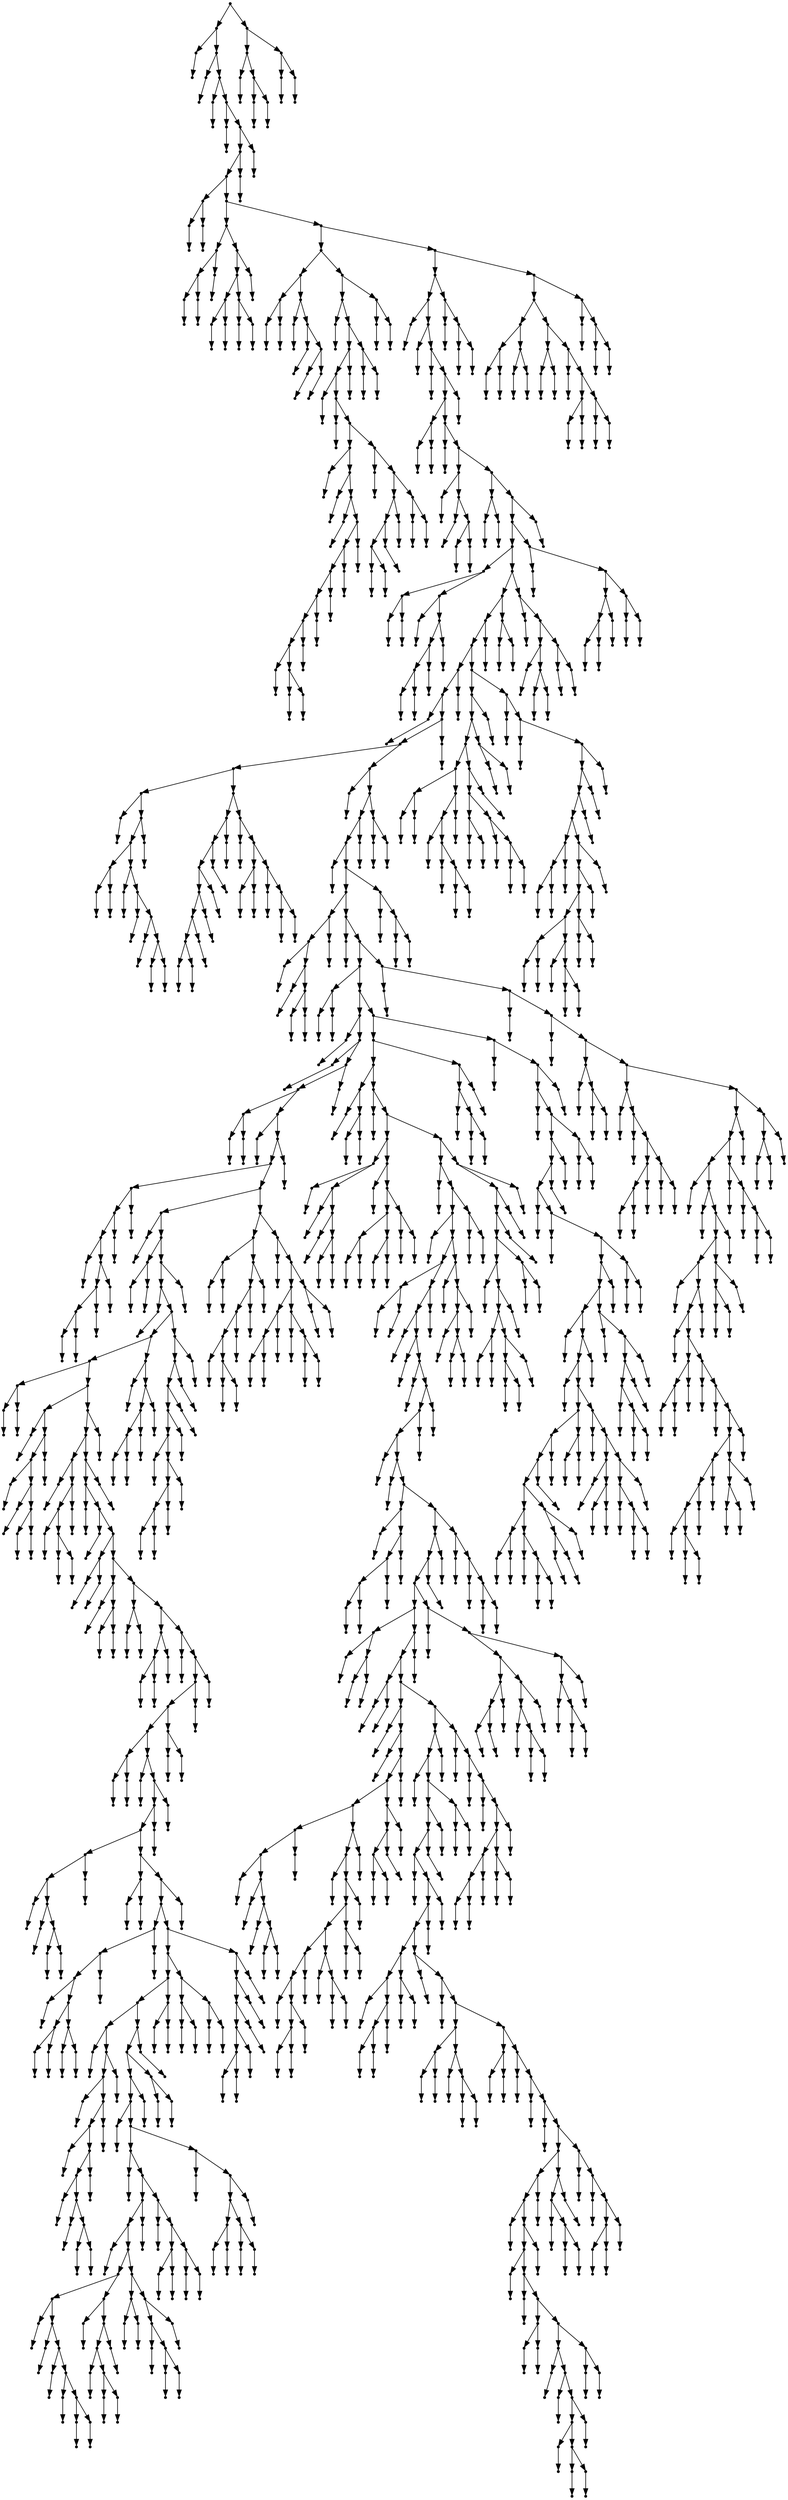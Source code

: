 digraph {
  1771 [shape=point];
  1756 [shape=point];
  1 [shape=point];
  0 [shape=point];
  1755 [shape=point];
  3 [shape=point];
  2 [shape=point];
  1754 [shape=point];
  5 [shape=point];
  4 [shape=point];
  1753 [shape=point];
  7 [shape=point];
  6 [shape=point];
  1752 [shape=point];
  1749 [shape=point];
  1746 [shape=point];
  12 [shape=point];
  9 [shape=point];
  8 [shape=point];
  11 [shape=point];
  10 [shape=point];
  1745 [shape=point];
  35 [shape=point];
  20 [shape=point];
  17 [shape=point];
  14 [shape=point];
  13 [shape=point];
  16 [shape=point];
  15 [shape=point];
  19 [shape=point];
  18 [shape=point];
  34 [shape=point];
  31 [shape=point];
  25 [shape=point];
  22 [shape=point];
  21 [shape=point];
  24 [shape=point];
  23 [shape=point];
  30 [shape=point];
  27 [shape=point];
  26 [shape=point];
  29 [shape=point];
  28 [shape=point];
  33 [shape=point];
  32 [shape=point];
  1744 [shape=point];
  130 [shape=point];
  52 [shape=point];
  40 [shape=point];
  37 [shape=point];
  36 [shape=point];
  39 [shape=point];
  38 [shape=point];
  51 [shape=point];
  42 [shape=point];
  41 [shape=point];
  50 [shape=point];
  44 [shape=point];
  43 [shape=point];
  49 [shape=point];
  46 [shape=point];
  45 [shape=point];
  48 [shape=point];
  47 [shape=point];
  129 [shape=point];
  123 [shape=point];
  54 [shape=point];
  53 [shape=point];
  122 [shape=point];
  116 [shape=point];
  113 [shape=point];
  56 [shape=point];
  55 [shape=point];
  112 [shape=point];
  58 [shape=point];
  57 [shape=point];
  111 [shape=point];
  90 [shape=point];
  60 [shape=point];
  59 [shape=point];
  89 [shape=point];
  62 [shape=point];
  61 [shape=point];
  88 [shape=point];
  64 [shape=point];
  63 [shape=point];
  87 [shape=point];
  84 [shape=point];
  81 [shape=point];
  78 [shape=point];
  75 [shape=point];
  72 [shape=point];
  66 [shape=point];
  65 [shape=point];
  71 [shape=point];
  68 [shape=point];
  67 [shape=point];
  70 [shape=point];
  69 [shape=point];
  74 [shape=point];
  73 [shape=point];
  77 [shape=point];
  76 [shape=point];
  80 [shape=point];
  79 [shape=point];
  83 [shape=point];
  82 [shape=point];
  86 [shape=point];
  85 [shape=point];
  110 [shape=point];
  92 [shape=point];
  91 [shape=point];
  109 [shape=point];
  103 [shape=point];
  100 [shape=point];
  97 [shape=point];
  94 [shape=point];
  93 [shape=point];
  96 [shape=point];
  95 [shape=point];
  99 [shape=point];
  98 [shape=point];
  102 [shape=point];
  101 [shape=point];
  108 [shape=point];
  105 [shape=point];
  104 [shape=point];
  107 [shape=point];
  106 [shape=point];
  115 [shape=point];
  114 [shape=point];
  121 [shape=point];
  118 [shape=point];
  117 [shape=point];
  120 [shape=point];
  119 [shape=point];
  128 [shape=point];
  125 [shape=point];
  124 [shape=point];
  127 [shape=point];
  126 [shape=point];
  1743 [shape=point];
  1701 [shape=point];
  1692 [shape=point];
  132 [shape=point];
  131 [shape=point];
  1691 [shape=point];
  134 [shape=point];
  133 [shape=point];
  1690 [shape=point];
  136 [shape=point];
  135 [shape=point];
  1689 [shape=point];
  1686 [shape=point];
  141 [shape=point];
  138 [shape=point];
  137 [shape=point];
  140 [shape=point];
  139 [shape=point];
  1685 [shape=point];
  143 [shape=point];
  142 [shape=point];
  1684 [shape=point];
  154 [shape=point];
  145 [shape=point];
  144 [shape=point];
  153 [shape=point];
  147 [shape=point];
  146 [shape=point];
  152 [shape=point];
  149 [shape=point];
  148 [shape=point];
  151 [shape=point];
  150 [shape=point];
  1683 [shape=point];
  159 [shape=point];
  156 [shape=point];
  155 [shape=point];
  158 [shape=point];
  157 [shape=point];
  1682 [shape=point];
  1679 [shape=point];
  1661 [shape=point];
  179 [shape=point];
  164 [shape=point];
  161 [shape=point];
  160 [shape=point];
  163 [shape=point];
  162 [shape=point];
  178 [shape=point];
  166 [shape=point];
  165 [shape=point];
  177 [shape=point];
  174 [shape=point];
  171 [shape=point];
  168 [shape=point];
  167 [shape=point];
  170 [shape=point];
  169 [shape=point];
  173 [shape=point];
  172 [shape=point];
  176 [shape=point];
  175 [shape=point];
  1660 [shape=point];
  1642 [shape=point];
  1636 [shape=point];
  1633 [shape=point];
  1534 [shape=point];
  1531 [shape=point];
  181 [shape=point];
  180 [shape=point];
  1530 [shape=point];
  1527 [shape=point];
  246 [shape=point];
  207 [shape=point];
  183 [shape=point];
  182 [shape=point];
  206 [shape=point];
  203 [shape=point];
  188 [shape=point];
  185 [shape=point];
  184 [shape=point];
  187 [shape=point];
  186 [shape=point];
  202 [shape=point];
  190 [shape=point];
  189 [shape=point];
  201 [shape=point];
  192 [shape=point];
  191 [shape=point];
  200 [shape=point];
  194 [shape=point];
  193 [shape=point];
  199 [shape=point];
  196 [shape=point];
  195 [shape=point];
  198 [shape=point];
  197 [shape=point];
  205 [shape=point];
  204 [shape=point];
  245 [shape=point];
  227 [shape=point];
  224 [shape=point];
  221 [shape=point];
  218 [shape=point];
  215 [shape=point];
  212 [shape=point];
  209 [shape=point];
  208 [shape=point];
  211 [shape=point];
  210 [shape=point];
  214 [shape=point];
  213 [shape=point];
  217 [shape=point];
  216 [shape=point];
  220 [shape=point];
  219 [shape=point];
  223 [shape=point];
  222 [shape=point];
  226 [shape=point];
  225 [shape=point];
  244 [shape=point];
  229 [shape=point];
  228 [shape=point];
  243 [shape=point];
  234 [shape=point];
  231 [shape=point];
  230 [shape=point];
  233 [shape=point];
  232 [shape=point];
  242 [shape=point];
  236 [shape=point];
  235 [shape=point];
  241 [shape=point];
  238 [shape=point];
  237 [shape=point];
  240 [shape=point];
  239 [shape=point];
  1526 [shape=point];
  248 [shape=point];
  247 [shape=point];
  1525 [shape=point];
  1519 [shape=point];
  1516 [shape=point];
  250 [shape=point];
  249 [shape=point];
  1515 [shape=point];
  1506 [shape=point];
  264 [shape=point];
  261 [shape=point];
  252 [shape=point];
  251 [shape=point];
  260 [shape=point];
  254 [shape=point];
  253 [shape=point];
  259 [shape=point];
  256 [shape=point];
  255 [shape=point];
  258 [shape=point];
  257 [shape=point];
  263 [shape=point];
  262 [shape=point];
  1505 [shape=point];
  266 [shape=point];
  265 [shape=point];
  1504 [shape=point];
  1372 [shape=point];
  271 [shape=point];
  268 [shape=point];
  267 [shape=point];
  270 [shape=point];
  269 [shape=point];
  1371 [shape=point];
  750 [shape=point];
  273 [shape=point];
  272 [shape=point];
  749 [shape=point];
  275 [shape=point];
  274 [shape=point];
  748 [shape=point];
  745 [shape=point];
  280 [shape=point];
  277 [shape=point];
  276 [shape=point];
  279 [shape=point];
  278 [shape=point];
  744 [shape=point];
  282 [shape=point];
  281 [shape=point];
  743 [shape=point];
  740 [shape=point];
  302 [shape=point];
  299 [shape=point];
  296 [shape=point];
  284 [shape=point];
  283 [shape=point];
  295 [shape=point];
  292 [shape=point];
  289 [shape=point];
  286 [shape=point];
  285 [shape=point];
  288 [shape=point];
  287 [shape=point];
  291 [shape=point];
  290 [shape=point];
  294 [shape=point];
  293 [shape=point];
  298 [shape=point];
  297 [shape=point];
  301 [shape=point];
  300 [shape=point];
  739 [shape=point];
  688 [shape=point];
  304 [shape=point];
  303 [shape=point];
  687 [shape=point];
  309 [shape=point];
  306 [shape=point];
  305 [shape=point];
  308 [shape=point];
  307 [shape=point];
  686 [shape=point];
  683 [shape=point];
  311 [shape=point];
  310 [shape=point];
  682 [shape=point];
  655 [shape=point];
  640 [shape=point];
  316 [shape=point];
  313 [shape=point];
  312 [shape=point];
  315 [shape=point];
  314 [shape=point];
  639 [shape=point];
  333 [shape=point];
  318 [shape=point];
  317 [shape=point];
  332 [shape=point];
  329 [shape=point];
  320 [shape=point];
  319 [shape=point];
  328 [shape=point];
  322 [shape=point];
  321 [shape=point];
  327 [shape=point];
  324 [shape=point];
  323 [shape=point];
  326 [shape=point];
  325 [shape=point];
  331 [shape=point];
  330 [shape=point];
  638 [shape=point];
  635 [shape=point];
  347 [shape=point];
  335 [shape=point];
  334 [shape=point];
  346 [shape=point];
  343 [shape=point];
  337 [shape=point];
  336 [shape=point];
  342 [shape=point];
  339 [shape=point];
  338 [shape=point];
  341 [shape=point];
  340 [shape=point];
  345 [shape=point];
  344 [shape=point];
  634 [shape=point];
  631 [shape=point];
  349 [shape=point];
  348 [shape=point];
  630 [shape=point];
  351 [shape=point];
  350 [shape=point];
  629 [shape=point];
  356 [shape=point];
  353 [shape=point];
  352 [shape=point];
  355 [shape=point];
  354 [shape=point];
  628 [shape=point];
  364 [shape=point];
  358 [shape=point];
  357 [shape=point];
  363 [shape=point];
  360 [shape=point];
  359 [shape=point];
  362 [shape=point];
  361 [shape=point];
  627 [shape=point];
  369 [shape=point];
  366 [shape=point];
  365 [shape=point];
  368 [shape=point];
  367 [shape=point];
  626 [shape=point];
  377 [shape=point];
  374 [shape=point];
  371 [shape=point];
  370 [shape=point];
  373 [shape=point];
  372 [shape=point];
  376 [shape=point];
  375 [shape=point];
  625 [shape=point];
  379 [shape=point];
  378 [shape=point];
  624 [shape=point];
  621 [shape=point];
  618 [shape=point];
  612 [shape=point];
  384 [shape=point];
  381 [shape=point];
  380 [shape=point];
  383 [shape=point];
  382 [shape=point];
  611 [shape=point];
  386 [shape=point];
  385 [shape=point];
  610 [shape=point];
  607 [shape=point];
  604 [shape=point];
  400 [shape=point];
  397 [shape=point];
  388 [shape=point];
  387 [shape=point];
  396 [shape=point];
  390 [shape=point];
  389 [shape=point];
  395 [shape=point];
  392 [shape=point];
  391 [shape=point];
  394 [shape=point];
  393 [shape=point];
  399 [shape=point];
  398 [shape=point];
  603 [shape=point];
  405 [shape=point];
  402 [shape=point];
  401 [shape=point];
  404 [shape=point];
  403 [shape=point];
  602 [shape=point];
  599 [shape=point];
  425 [shape=point];
  422 [shape=point];
  419 [shape=point];
  407 [shape=point];
  406 [shape=point];
  418 [shape=point];
  412 [shape=point];
  409 [shape=point];
  408 [shape=point];
  411 [shape=point];
  410 [shape=point];
  417 [shape=point];
  414 [shape=point];
  413 [shape=point];
  416 [shape=point];
  415 [shape=point];
  421 [shape=point];
  420 [shape=point];
  424 [shape=point];
  423 [shape=point];
  598 [shape=point];
  580 [shape=point];
  568 [shape=point];
  562 [shape=point];
  454 [shape=point];
  427 [shape=point];
  426 [shape=point];
  453 [shape=point];
  450 [shape=point];
  429 [shape=point];
  428 [shape=point];
  449 [shape=point];
  446 [shape=point];
  431 [shape=point];
  430 [shape=point];
  445 [shape=point];
  442 [shape=point];
  433 [shape=point];
  432 [shape=point];
  441 [shape=point];
  435 [shape=point];
  434 [shape=point];
  440 [shape=point];
  437 [shape=point];
  436 [shape=point];
  439 [shape=point];
  438 [shape=point];
  444 [shape=point];
  443 [shape=point];
  448 [shape=point];
  447 [shape=point];
  452 [shape=point];
  451 [shape=point];
  561 [shape=point];
  558 [shape=point];
  552 [shape=point];
  549 [shape=point];
  456 [shape=point];
  455 [shape=point];
  548 [shape=point];
  530 [shape=point];
  458 [shape=point];
  457 [shape=point];
  529 [shape=point];
  514 [shape=point];
  511 [shape=point];
  460 [shape=point];
  459 [shape=point];
  510 [shape=point];
  492 [shape=point];
  477 [shape=point];
  462 [shape=point];
  461 [shape=point];
  476 [shape=point];
  464 [shape=point];
  463 [shape=point];
  475 [shape=point];
  466 [shape=point];
  465 [shape=point];
  474 [shape=point];
  468 [shape=point];
  467 [shape=point];
  473 [shape=point];
  470 [shape=point];
  469 [shape=point];
  472 [shape=point];
  471 [shape=point];
  491 [shape=point];
  479 [shape=point];
  478 [shape=point];
  490 [shape=point];
  487 [shape=point];
  481 [shape=point];
  480 [shape=point];
  486 [shape=point];
  483 [shape=point];
  482 [shape=point];
  485 [shape=point];
  484 [shape=point];
  489 [shape=point];
  488 [shape=point];
  509 [shape=point];
  497 [shape=point];
  494 [shape=point];
  493 [shape=point];
  496 [shape=point];
  495 [shape=point];
  508 [shape=point];
  505 [shape=point];
  499 [shape=point];
  498 [shape=point];
  504 [shape=point];
  501 [shape=point];
  500 [shape=point];
  503 [shape=point];
  502 [shape=point];
  507 [shape=point];
  506 [shape=point];
  513 [shape=point];
  512 [shape=point];
  528 [shape=point];
  516 [shape=point];
  515 [shape=point];
  527 [shape=point];
  521 [shape=point];
  518 [shape=point];
  517 [shape=point];
  520 [shape=point];
  519 [shape=point];
  526 [shape=point];
  523 [shape=point];
  522 [shape=point];
  525 [shape=point];
  524 [shape=point];
  547 [shape=point];
  532 [shape=point];
  531 [shape=point];
  546 [shape=point];
  543 [shape=point];
  537 [shape=point];
  534 [shape=point];
  533 [shape=point];
  536 [shape=point];
  535 [shape=point];
  542 [shape=point];
  539 [shape=point];
  538 [shape=point];
  541 [shape=point];
  540 [shape=point];
  545 [shape=point];
  544 [shape=point];
  551 [shape=point];
  550 [shape=point];
  557 [shape=point];
  554 [shape=point];
  553 [shape=point];
  556 [shape=point];
  555 [shape=point];
  560 [shape=point];
  559 [shape=point];
  567 [shape=point];
  564 [shape=point];
  563 [shape=point];
  566 [shape=point];
  565 [shape=point];
  579 [shape=point];
  573 [shape=point];
  570 [shape=point];
  569 [shape=point];
  572 [shape=point];
  571 [shape=point];
  578 [shape=point];
  575 [shape=point];
  574 [shape=point];
  577 [shape=point];
  576 [shape=point];
  597 [shape=point];
  594 [shape=point];
  591 [shape=point];
  588 [shape=point];
  585 [shape=point];
  582 [shape=point];
  581 [shape=point];
  584 [shape=point];
  583 [shape=point];
  587 [shape=point];
  586 [shape=point];
  590 [shape=point];
  589 [shape=point];
  593 [shape=point];
  592 [shape=point];
  596 [shape=point];
  595 [shape=point];
  601 [shape=point];
  600 [shape=point];
  606 [shape=point];
  605 [shape=point];
  609 [shape=point];
  608 [shape=point];
  617 [shape=point];
  614 [shape=point];
  613 [shape=point];
  616 [shape=point];
  615 [shape=point];
  620 [shape=point];
  619 [shape=point];
  623 [shape=point];
  622 [shape=point];
  633 [shape=point];
  632 [shape=point];
  637 [shape=point];
  636 [shape=point];
  654 [shape=point];
  642 [shape=point];
  641 [shape=point];
  653 [shape=point];
  650 [shape=point];
  647 [shape=point];
  644 [shape=point];
  643 [shape=point];
  646 [shape=point];
  645 [shape=point];
  649 [shape=point];
  648 [shape=point];
  652 [shape=point];
  651 [shape=point];
  681 [shape=point];
  678 [shape=point];
  675 [shape=point];
  672 [shape=point];
  669 [shape=point];
  657 [shape=point];
  656 [shape=point];
  668 [shape=point];
  665 [shape=point];
  662 [shape=point];
  659 [shape=point];
  658 [shape=point];
  661 [shape=point];
  660 [shape=point];
  664 [shape=point];
  663 [shape=point];
  667 [shape=point];
  666 [shape=point];
  671 [shape=point];
  670 [shape=point];
  674 [shape=point];
  673 [shape=point];
  677 [shape=point];
  676 [shape=point];
  680 [shape=point];
  679 [shape=point];
  685 [shape=point];
  684 [shape=point];
  738 [shape=point];
  711 [shape=point];
  693 [shape=point];
  690 [shape=point];
  689 [shape=point];
  692 [shape=point];
  691 [shape=point];
  710 [shape=point];
  707 [shape=point];
  704 [shape=point];
  701 [shape=point];
  695 [shape=point];
  694 [shape=point];
  700 [shape=point];
  697 [shape=point];
  696 [shape=point];
  699 [shape=point];
  698 [shape=point];
  703 [shape=point];
  702 [shape=point];
  706 [shape=point];
  705 [shape=point];
  709 [shape=point];
  708 [shape=point];
  737 [shape=point];
  713 [shape=point];
  712 [shape=point];
  736 [shape=point];
  730 [shape=point];
  721 [shape=point];
  718 [shape=point];
  715 [shape=point];
  714 [shape=point];
  717 [shape=point];
  716 [shape=point];
  720 [shape=point];
  719 [shape=point];
  729 [shape=point];
  723 [shape=point];
  722 [shape=point];
  728 [shape=point];
  725 [shape=point];
  724 [shape=point];
  727 [shape=point];
  726 [shape=point];
  735 [shape=point];
  732 [shape=point];
  731 [shape=point];
  734 [shape=point];
  733 [shape=point];
  742 [shape=point];
  741 [shape=point];
  747 [shape=point];
  746 [shape=point];
  1370 [shape=point];
  1247 [shape=point];
  1235 [shape=point];
  758 [shape=point];
  752 [shape=point];
  751 [shape=point];
  757 [shape=point];
  754 [shape=point];
  753 [shape=point];
  756 [shape=point];
  755 [shape=point];
  1234 [shape=point];
  760 [shape=point];
  759 [shape=point];
  1233 [shape=point];
  795 [shape=point];
  774 [shape=point];
  762 [shape=point];
  761 [shape=point];
  773 [shape=point];
  764 [shape=point];
  763 [shape=point];
  772 [shape=point];
  766 [shape=point];
  765 [shape=point];
  771 [shape=point];
  768 [shape=point];
  767 [shape=point];
  770 [shape=point];
  769 [shape=point];
  794 [shape=point];
  776 [shape=point];
  775 [shape=point];
  793 [shape=point];
  787 [shape=point];
  781 [shape=point];
  778 [shape=point];
  777 [shape=point];
  780 [shape=point];
  779 [shape=point];
  786 [shape=point];
  783 [shape=point];
  782 [shape=point];
  785 [shape=point];
  784 [shape=point];
  792 [shape=point];
  789 [shape=point];
  788 [shape=point];
  791 [shape=point];
  790 [shape=point];
  1232 [shape=point];
  1196 [shape=point];
  797 [shape=point];
  796 [shape=point];
  1195 [shape=point];
  1189 [shape=point];
  799 [shape=point];
  798 [shape=point];
  1188 [shape=point];
  1173 [shape=point];
  804 [shape=point];
  801 [shape=point];
  800 [shape=point];
  803 [shape=point];
  802 [shape=point];
  1172 [shape=point];
  1169 [shape=point];
  806 [shape=point];
  805 [shape=point];
  1168 [shape=point];
  808 [shape=point];
  807 [shape=point];
  1167 [shape=point];
  810 [shape=point];
  809 [shape=point];
  1166 [shape=point];
  1163 [shape=point];
  1160 [shape=point];
  812 [shape=point];
  811 [shape=point];
  1159 [shape=point];
  814 [shape=point];
  813 [shape=point];
  1158 [shape=point];
  828 [shape=point];
  816 [shape=point];
  815 [shape=point];
  827 [shape=point];
  824 [shape=point];
  821 [shape=point];
  818 [shape=point];
  817 [shape=point];
  820 [shape=point];
  819 [shape=point];
  823 [shape=point];
  822 [shape=point];
  826 [shape=point];
  825 [shape=point];
  1157 [shape=point];
  1145 [shape=point];
  1142 [shape=point];
  1139 [shape=point];
  1103 [shape=point];
  836 [shape=point];
  830 [shape=point];
  829 [shape=point];
  835 [shape=point];
  832 [shape=point];
  831 [shape=point];
  834 [shape=point];
  833 [shape=point];
  1102 [shape=point];
  1099 [shape=point];
  841 [shape=point];
  838 [shape=point];
  837 [shape=point];
  840 [shape=point];
  839 [shape=point];
  1098 [shape=point];
  918 [shape=point];
  843 [shape=point];
  842 [shape=point];
  917 [shape=point];
  845 [shape=point];
  844 [shape=point];
  916 [shape=point];
  913 [shape=point];
  901 [shape=point];
  862 [shape=point];
  859 [shape=point];
  847 [shape=point];
  846 [shape=point];
  858 [shape=point];
  849 [shape=point];
  848 [shape=point];
  857 [shape=point];
  851 [shape=point];
  850 [shape=point];
  856 [shape=point];
  853 [shape=point];
  852 [shape=point];
  855 [shape=point];
  854 [shape=point];
  861 [shape=point];
  860 [shape=point];
  900 [shape=point];
  897 [shape=point];
  864 [shape=point];
  863 [shape=point];
  896 [shape=point];
  893 [shape=point];
  887 [shape=point];
  878 [shape=point];
  875 [shape=point];
  866 [shape=point];
  865 [shape=point];
  874 [shape=point];
  871 [shape=point];
  868 [shape=point];
  867 [shape=point];
  870 [shape=point];
  869 [shape=point];
  873 [shape=point];
  872 [shape=point];
  877 [shape=point];
  876 [shape=point];
  886 [shape=point];
  880 [shape=point];
  879 [shape=point];
  885 [shape=point];
  882 [shape=point];
  881 [shape=point];
  884 [shape=point];
  883 [shape=point];
  892 [shape=point];
  889 [shape=point];
  888 [shape=point];
  891 [shape=point];
  890 [shape=point];
  895 [shape=point];
  894 [shape=point];
  899 [shape=point];
  898 [shape=point];
  912 [shape=point];
  909 [shape=point];
  906 [shape=point];
  903 [shape=point];
  902 [shape=point];
  905 [shape=point];
  904 [shape=point];
  908 [shape=point];
  907 [shape=point];
  911 [shape=point];
  910 [shape=point];
  915 [shape=point];
  914 [shape=point];
  1097 [shape=point];
  1070 [shape=point];
  1067 [shape=point];
  920 [shape=point];
  919 [shape=point];
  1066 [shape=point];
  1060 [shape=point];
  1057 [shape=point];
  1054 [shape=point];
  922 [shape=point];
  921 [shape=point];
  1053 [shape=point];
  1050 [shape=point];
  1047 [shape=point];
  939 [shape=point];
  933 [shape=point];
  924 [shape=point];
  923 [shape=point];
  932 [shape=point];
  929 [shape=point];
  926 [shape=point];
  925 [shape=point];
  928 [shape=point];
  927 [shape=point];
  931 [shape=point];
  930 [shape=point];
  938 [shape=point];
  935 [shape=point];
  934 [shape=point];
  937 [shape=point];
  936 [shape=point];
  1046 [shape=point];
  941 [shape=point];
  940 [shape=point];
  1045 [shape=point];
  943 [shape=point];
  942 [shape=point];
  1044 [shape=point];
  957 [shape=point];
  948 [shape=point];
  945 [shape=point];
  944 [shape=point];
  947 [shape=point];
  946 [shape=point];
  956 [shape=point];
  950 [shape=point];
  949 [shape=point];
  955 [shape=point];
  952 [shape=point];
  951 [shape=point];
  954 [shape=point];
  953 [shape=point];
  1043 [shape=point];
  962 [shape=point];
  959 [shape=point];
  958 [shape=point];
  961 [shape=point];
  960 [shape=point];
  1042 [shape=point];
  964 [shape=point];
  963 [shape=point];
  1041 [shape=point];
  966 [shape=point];
  965 [shape=point];
  1040 [shape=point];
  968 [shape=point];
  967 [shape=point];
  1039 [shape=point];
  1024 [shape=point];
  1012 [shape=point];
  1009 [shape=point];
  970 [shape=point];
  969 [shape=point];
  1008 [shape=point];
  1005 [shape=point];
  972 [shape=point];
  971 [shape=point];
  1004 [shape=point];
  974 [shape=point];
  973 [shape=point];
  1003 [shape=point];
  979 [shape=point];
  976 [shape=point];
  975 [shape=point];
  978 [shape=point];
  977 [shape=point];
  1002 [shape=point];
  996 [shape=point];
  981 [shape=point];
  980 [shape=point];
  995 [shape=point];
  983 [shape=point];
  982 [shape=point];
  994 [shape=point];
  991 [shape=point];
  985 [shape=point];
  984 [shape=point];
  990 [shape=point];
  987 [shape=point];
  986 [shape=point];
  989 [shape=point];
  988 [shape=point];
  993 [shape=point];
  992 [shape=point];
  1001 [shape=point];
  998 [shape=point];
  997 [shape=point];
  1000 [shape=point];
  999 [shape=point];
  1007 [shape=point];
  1006 [shape=point];
  1011 [shape=point];
  1010 [shape=point];
  1023 [shape=point];
  1020 [shape=point];
  1014 [shape=point];
  1013 [shape=point];
  1019 [shape=point];
  1016 [shape=point];
  1015 [shape=point];
  1018 [shape=point];
  1017 [shape=point];
  1022 [shape=point];
  1021 [shape=point];
  1038 [shape=point];
  1026 [shape=point];
  1025 [shape=point];
  1037 [shape=point];
  1028 [shape=point];
  1027 [shape=point];
  1036 [shape=point];
  1033 [shape=point];
  1030 [shape=point];
  1029 [shape=point];
  1032 [shape=point];
  1031 [shape=point];
  1035 [shape=point];
  1034 [shape=point];
  1049 [shape=point];
  1048 [shape=point];
  1052 [shape=point];
  1051 [shape=point];
  1056 [shape=point];
  1055 [shape=point];
  1059 [shape=point];
  1058 [shape=point];
  1065 [shape=point];
  1062 [shape=point];
  1061 [shape=point];
  1064 [shape=point];
  1063 [shape=point];
  1069 [shape=point];
  1068 [shape=point];
  1096 [shape=point];
  1072 [shape=point];
  1071 [shape=point];
  1095 [shape=point];
  1074 [shape=point];
  1073 [shape=point];
  1094 [shape=point];
  1076 [shape=point];
  1075 [shape=point];
  1093 [shape=point];
  1090 [shape=point];
  1084 [shape=point];
  1081 [shape=point];
  1078 [shape=point];
  1077 [shape=point];
  1080 [shape=point];
  1079 [shape=point];
  1083 [shape=point];
  1082 [shape=point];
  1089 [shape=point];
  1086 [shape=point];
  1085 [shape=point];
  1088 [shape=point];
  1087 [shape=point];
  1092 [shape=point];
  1091 [shape=point];
  1101 [shape=point];
  1100 [shape=point];
  1138 [shape=point];
  1105 [shape=point];
  1104 [shape=point];
  1137 [shape=point];
  1125 [shape=point];
  1113 [shape=point];
  1110 [shape=point];
  1107 [shape=point];
  1106 [shape=point];
  1109 [shape=point];
  1108 [shape=point];
  1112 [shape=point];
  1111 [shape=point];
  1124 [shape=point];
  1121 [shape=point];
  1115 [shape=point];
  1114 [shape=point];
  1120 [shape=point];
  1117 [shape=point];
  1116 [shape=point];
  1119 [shape=point];
  1118 [shape=point];
  1123 [shape=point];
  1122 [shape=point];
  1136 [shape=point];
  1133 [shape=point];
  1127 [shape=point];
  1126 [shape=point];
  1132 [shape=point];
  1129 [shape=point];
  1128 [shape=point];
  1131 [shape=point];
  1130 [shape=point];
  1135 [shape=point];
  1134 [shape=point];
  1141 [shape=point];
  1140 [shape=point];
  1144 [shape=point];
  1143 [shape=point];
  1156 [shape=point];
  1147 [shape=point];
  1146 [shape=point];
  1155 [shape=point];
  1149 [shape=point];
  1148 [shape=point];
  1154 [shape=point];
  1151 [shape=point];
  1150 [shape=point];
  1153 [shape=point];
  1152 [shape=point];
  1162 [shape=point];
  1161 [shape=point];
  1165 [shape=point];
  1164 [shape=point];
  1171 [shape=point];
  1170 [shape=point];
  1187 [shape=point];
  1175 [shape=point];
  1174 [shape=point];
  1186 [shape=point];
  1183 [shape=point];
  1177 [shape=point];
  1176 [shape=point];
  1182 [shape=point];
  1179 [shape=point];
  1178 [shape=point];
  1181 [shape=point];
  1180 [shape=point];
  1185 [shape=point];
  1184 [shape=point];
  1194 [shape=point];
  1191 [shape=point];
  1190 [shape=point];
  1193 [shape=point];
  1192 [shape=point];
  1231 [shape=point];
  1228 [shape=point];
  1225 [shape=point];
  1222 [shape=point];
  1216 [shape=point];
  1198 [shape=point];
  1197 [shape=point];
  1215 [shape=point];
  1212 [shape=point];
  1203 [shape=point];
  1200 [shape=point];
  1199 [shape=point];
  1202 [shape=point];
  1201 [shape=point];
  1211 [shape=point];
  1208 [shape=point];
  1205 [shape=point];
  1204 [shape=point];
  1207 [shape=point];
  1206 [shape=point];
  1210 [shape=point];
  1209 [shape=point];
  1214 [shape=point];
  1213 [shape=point];
  1221 [shape=point];
  1218 [shape=point];
  1217 [shape=point];
  1220 [shape=point];
  1219 [shape=point];
  1224 [shape=point];
  1223 [shape=point];
  1227 [shape=point];
  1226 [shape=point];
  1230 [shape=point];
  1229 [shape=point];
  1246 [shape=point];
  1243 [shape=point];
  1237 [shape=point];
  1236 [shape=point];
  1242 [shape=point];
  1239 [shape=point];
  1238 [shape=point];
  1241 [shape=point];
  1240 [shape=point];
  1245 [shape=point];
  1244 [shape=point];
  1369 [shape=point];
  1249 [shape=point];
  1248 [shape=point];
  1368 [shape=point];
  1365 [shape=point];
  1251 [shape=point];
  1250 [shape=point];
  1364 [shape=point];
  1358 [shape=point];
  1355 [shape=point];
  1352 [shape=point];
  1253 [shape=point];
  1252 [shape=point];
  1351 [shape=point];
  1255 [shape=point];
  1254 [shape=point];
  1350 [shape=point];
  1344 [shape=point];
  1341 [shape=point];
  1323 [shape=point];
  1257 [shape=point];
  1256 [shape=point];
  1322 [shape=point];
  1319 [shape=point];
  1259 [shape=point];
  1258 [shape=point];
  1318 [shape=point];
  1294 [shape=point];
  1288 [shape=point];
  1285 [shape=point];
  1282 [shape=point];
  1273 [shape=point];
  1264 [shape=point];
  1261 [shape=point];
  1260 [shape=point];
  1263 [shape=point];
  1262 [shape=point];
  1272 [shape=point];
  1266 [shape=point];
  1265 [shape=point];
  1271 [shape=point];
  1268 [shape=point];
  1267 [shape=point];
  1270 [shape=point];
  1269 [shape=point];
  1281 [shape=point];
  1278 [shape=point];
  1275 [shape=point];
  1274 [shape=point];
  1277 [shape=point];
  1276 [shape=point];
  1280 [shape=point];
  1279 [shape=point];
  1284 [shape=point];
  1283 [shape=point];
  1287 [shape=point];
  1286 [shape=point];
  1293 [shape=point];
  1290 [shape=point];
  1289 [shape=point];
  1292 [shape=point];
  1291 [shape=point];
  1317 [shape=point];
  1296 [shape=point];
  1295 [shape=point];
  1316 [shape=point];
  1304 [shape=point];
  1298 [shape=point];
  1297 [shape=point];
  1303 [shape=point];
  1300 [shape=point];
  1299 [shape=point];
  1302 [shape=point];
  1301 [shape=point];
  1315 [shape=point];
  1312 [shape=point];
  1306 [shape=point];
  1305 [shape=point];
  1311 [shape=point];
  1308 [shape=point];
  1307 [shape=point];
  1310 [shape=point];
  1309 [shape=point];
  1314 [shape=point];
  1313 [shape=point];
  1321 [shape=point];
  1320 [shape=point];
  1340 [shape=point];
  1325 [shape=point];
  1324 [shape=point];
  1339 [shape=point];
  1336 [shape=point];
  1333 [shape=point];
  1327 [shape=point];
  1326 [shape=point];
  1332 [shape=point];
  1329 [shape=point];
  1328 [shape=point];
  1331 [shape=point];
  1330 [shape=point];
  1335 [shape=point];
  1334 [shape=point];
  1338 [shape=point];
  1337 [shape=point];
  1343 [shape=point];
  1342 [shape=point];
  1349 [shape=point];
  1346 [shape=point];
  1345 [shape=point];
  1348 [shape=point];
  1347 [shape=point];
  1354 [shape=point];
  1353 [shape=point];
  1357 [shape=point];
  1356 [shape=point];
  1363 [shape=point];
  1360 [shape=point];
  1359 [shape=point];
  1362 [shape=point];
  1361 [shape=point];
  1367 [shape=point];
  1366 [shape=point];
  1503 [shape=point];
  1374 [shape=point];
  1373 [shape=point];
  1502 [shape=point];
  1376 [shape=point];
  1375 [shape=point];
  1501 [shape=point];
  1378 [shape=point];
  1377 [shape=point];
  1500 [shape=point];
  1386 [shape=point];
  1380 [shape=point];
  1379 [shape=point];
  1385 [shape=point];
  1382 [shape=point];
  1381 [shape=point];
  1384 [shape=point];
  1383 [shape=point];
  1499 [shape=point];
  1406 [shape=point];
  1388 [shape=point];
  1387 [shape=point];
  1405 [shape=point];
  1390 [shape=point];
  1389 [shape=point];
  1404 [shape=point];
  1398 [shape=point];
  1395 [shape=point];
  1392 [shape=point];
  1391 [shape=point];
  1394 [shape=point];
  1393 [shape=point];
  1397 [shape=point];
  1396 [shape=point];
  1403 [shape=point];
  1400 [shape=point];
  1399 [shape=point];
  1402 [shape=point];
  1401 [shape=point];
  1498 [shape=point];
  1489 [shape=point];
  1486 [shape=point];
  1474 [shape=point];
  1408 [shape=point];
  1407 [shape=point];
  1473 [shape=point];
  1410 [shape=point];
  1409 [shape=point];
  1472 [shape=point];
  1469 [shape=point];
  1460 [shape=point];
  1412 [shape=point];
  1411 [shape=point];
  1459 [shape=point];
  1456 [shape=point];
  1414 [shape=point];
  1413 [shape=point];
  1455 [shape=point];
  1422 [shape=point];
  1419 [shape=point];
  1416 [shape=point];
  1415 [shape=point];
  1418 [shape=point];
  1417 [shape=point];
  1421 [shape=point];
  1420 [shape=point];
  1454 [shape=point];
  1424 [shape=point];
  1423 [shape=point];
  1453 [shape=point];
  1426 [shape=point];
  1425 [shape=point];
  1452 [shape=point];
  1449 [shape=point];
  1440 [shape=point];
  1437 [shape=point];
  1434 [shape=point];
  1428 [shape=point];
  1427 [shape=point];
  1433 [shape=point];
  1430 [shape=point];
  1429 [shape=point];
  1432 [shape=point];
  1431 [shape=point];
  1436 [shape=point];
  1435 [shape=point];
  1439 [shape=point];
  1438 [shape=point];
  1448 [shape=point];
  1445 [shape=point];
  1442 [shape=point];
  1441 [shape=point];
  1444 [shape=point];
  1443 [shape=point];
  1447 [shape=point];
  1446 [shape=point];
  1451 [shape=point];
  1450 [shape=point];
  1458 [shape=point];
  1457 [shape=point];
  1468 [shape=point];
  1465 [shape=point];
  1462 [shape=point];
  1461 [shape=point];
  1464 [shape=point];
  1463 [shape=point];
  1467 [shape=point];
  1466 [shape=point];
  1471 [shape=point];
  1470 [shape=point];
  1485 [shape=point];
  1476 [shape=point];
  1475 [shape=point];
  1484 [shape=point];
  1478 [shape=point];
  1477 [shape=point];
  1483 [shape=point];
  1480 [shape=point];
  1479 [shape=point];
  1482 [shape=point];
  1481 [shape=point];
  1488 [shape=point];
  1487 [shape=point];
  1497 [shape=point];
  1494 [shape=point];
  1491 [shape=point];
  1490 [shape=point];
  1493 [shape=point];
  1492 [shape=point];
  1496 [shape=point];
  1495 [shape=point];
  1514 [shape=point];
  1508 [shape=point];
  1507 [shape=point];
  1513 [shape=point];
  1510 [shape=point];
  1509 [shape=point];
  1512 [shape=point];
  1511 [shape=point];
  1518 [shape=point];
  1517 [shape=point];
  1524 [shape=point];
  1521 [shape=point];
  1520 [shape=point];
  1523 [shape=point];
  1522 [shape=point];
  1529 [shape=point];
  1528 [shape=point];
  1533 [shape=point];
  1532 [shape=point];
  1632 [shape=point];
  1581 [shape=point];
  1578 [shape=point];
  1572 [shape=point];
  1554 [shape=point];
  1539 [shape=point];
  1536 [shape=point];
  1535 [shape=point];
  1538 [shape=point];
  1537 [shape=point];
  1553 [shape=point];
  1550 [shape=point];
  1541 [shape=point];
  1540 [shape=point];
  1549 [shape=point];
  1543 [shape=point];
  1542 [shape=point];
  1548 [shape=point];
  1545 [shape=point];
  1544 [shape=point];
  1547 [shape=point];
  1546 [shape=point];
  1552 [shape=point];
  1551 [shape=point];
  1571 [shape=point];
  1568 [shape=point];
  1559 [shape=point];
  1556 [shape=point];
  1555 [shape=point];
  1558 [shape=point];
  1557 [shape=point];
  1567 [shape=point];
  1561 [shape=point];
  1560 [shape=point];
  1566 [shape=point];
  1563 [shape=point];
  1562 [shape=point];
  1565 [shape=point];
  1564 [shape=point];
  1570 [shape=point];
  1569 [shape=point];
  1577 [shape=point];
  1574 [shape=point];
  1573 [shape=point];
  1576 [shape=point];
  1575 [shape=point];
  1580 [shape=point];
  1579 [shape=point];
  1631 [shape=point];
  1583 [shape=point];
  1582 [shape=point];
  1630 [shape=point];
  1585 [shape=point];
  1584 [shape=point];
  1629 [shape=point];
  1626 [shape=point];
  1623 [shape=point];
  1620 [shape=point];
  1593 [shape=point];
  1590 [shape=point];
  1587 [shape=point];
  1586 [shape=point];
  1589 [shape=point];
  1588 [shape=point];
  1592 [shape=point];
  1591 [shape=point];
  1619 [shape=point];
  1616 [shape=point];
  1613 [shape=point];
  1607 [shape=point];
  1598 [shape=point];
  1595 [shape=point];
  1594 [shape=point];
  1597 [shape=point];
  1596 [shape=point];
  1606 [shape=point];
  1600 [shape=point];
  1599 [shape=point];
  1605 [shape=point];
  1602 [shape=point];
  1601 [shape=point];
  1604 [shape=point];
  1603 [shape=point];
  1612 [shape=point];
  1609 [shape=point];
  1608 [shape=point];
  1611 [shape=point];
  1610 [shape=point];
  1615 [shape=point];
  1614 [shape=point];
  1618 [shape=point];
  1617 [shape=point];
  1622 [shape=point];
  1621 [shape=point];
  1625 [shape=point];
  1624 [shape=point];
  1628 [shape=point];
  1627 [shape=point];
  1635 [shape=point];
  1634 [shape=point];
  1641 [shape=point];
  1638 [shape=point];
  1637 [shape=point];
  1640 [shape=point];
  1639 [shape=point];
  1659 [shape=point];
  1644 [shape=point];
  1643 [shape=point];
  1658 [shape=point];
  1652 [shape=point];
  1646 [shape=point];
  1645 [shape=point];
  1651 [shape=point];
  1648 [shape=point];
  1647 [shape=point];
  1650 [shape=point];
  1649 [shape=point];
  1657 [shape=point];
  1654 [shape=point];
  1653 [shape=point];
  1656 [shape=point];
  1655 [shape=point];
  1678 [shape=point];
  1663 [shape=point];
  1662 [shape=point];
  1677 [shape=point];
  1671 [shape=point];
  1668 [shape=point];
  1665 [shape=point];
  1664 [shape=point];
  1667 [shape=point];
  1666 [shape=point];
  1670 [shape=point];
  1669 [shape=point];
  1676 [shape=point];
  1673 [shape=point];
  1672 [shape=point];
  1675 [shape=point];
  1674 [shape=point];
  1681 [shape=point];
  1680 [shape=point];
  1688 [shape=point];
  1687 [shape=point];
  1700 [shape=point];
  1694 [shape=point];
  1693 [shape=point];
  1699 [shape=point];
  1696 [shape=point];
  1695 [shape=point];
  1698 [shape=point];
  1697 [shape=point];
  1742 [shape=point];
  1733 [shape=point];
  1712 [shape=point];
  1706 [shape=point];
  1703 [shape=point];
  1702 [shape=point];
  1705 [shape=point];
  1704 [shape=point];
  1711 [shape=point];
  1708 [shape=point];
  1707 [shape=point];
  1710 [shape=point];
  1709 [shape=point];
  1732 [shape=point];
  1717 [shape=point];
  1714 [shape=point];
  1713 [shape=point];
  1716 [shape=point];
  1715 [shape=point];
  1731 [shape=point];
  1719 [shape=point];
  1718 [shape=point];
  1730 [shape=point];
  1724 [shape=point];
  1721 [shape=point];
  1720 [shape=point];
  1723 [shape=point];
  1722 [shape=point];
  1729 [shape=point];
  1726 [shape=point];
  1725 [shape=point];
  1728 [shape=point];
  1727 [shape=point];
  1741 [shape=point];
  1735 [shape=point];
  1734 [shape=point];
  1740 [shape=point];
  1737 [shape=point];
  1736 [shape=point];
  1739 [shape=point];
  1738 [shape=point];
  1748 [shape=point];
  1747 [shape=point];
  1751 [shape=point];
  1750 [shape=point];
  1770 [shape=point];
  1764 [shape=point];
  1758 [shape=point];
  1757 [shape=point];
  1763 [shape=point];
  1760 [shape=point];
  1759 [shape=point];
  1762 [shape=point];
  1761 [shape=point];
  1769 [shape=point];
  1766 [shape=point];
  1765 [shape=point];
  1768 [shape=point];
  1767 [shape=point];
1771 -> 1756;
1756 -> 1;
1 -> 0;
1756 -> 1755;
1755 -> 3;
3 -> 2;
1755 -> 1754;
1754 -> 5;
5 -> 4;
1754 -> 1753;
1753 -> 7;
7 -> 6;
1753 -> 1752;
1752 -> 1749;
1749 -> 1746;
1746 -> 12;
12 -> 9;
9 -> 8;
12 -> 11;
11 -> 10;
1746 -> 1745;
1745 -> 35;
35 -> 20;
20 -> 17;
17 -> 14;
14 -> 13;
17 -> 16;
16 -> 15;
20 -> 19;
19 -> 18;
35 -> 34;
34 -> 31;
31 -> 25;
25 -> 22;
22 -> 21;
25 -> 24;
24 -> 23;
31 -> 30;
30 -> 27;
27 -> 26;
30 -> 29;
29 -> 28;
34 -> 33;
33 -> 32;
1745 -> 1744;
1744 -> 130;
130 -> 52;
52 -> 40;
40 -> 37;
37 -> 36;
40 -> 39;
39 -> 38;
52 -> 51;
51 -> 42;
42 -> 41;
51 -> 50;
50 -> 44;
44 -> 43;
50 -> 49;
49 -> 46;
46 -> 45;
49 -> 48;
48 -> 47;
130 -> 129;
129 -> 123;
123 -> 54;
54 -> 53;
123 -> 122;
122 -> 116;
116 -> 113;
113 -> 56;
56 -> 55;
113 -> 112;
112 -> 58;
58 -> 57;
112 -> 111;
111 -> 90;
90 -> 60;
60 -> 59;
90 -> 89;
89 -> 62;
62 -> 61;
89 -> 88;
88 -> 64;
64 -> 63;
88 -> 87;
87 -> 84;
84 -> 81;
81 -> 78;
78 -> 75;
75 -> 72;
72 -> 66;
66 -> 65;
72 -> 71;
71 -> 68;
68 -> 67;
71 -> 70;
70 -> 69;
75 -> 74;
74 -> 73;
78 -> 77;
77 -> 76;
81 -> 80;
80 -> 79;
84 -> 83;
83 -> 82;
87 -> 86;
86 -> 85;
111 -> 110;
110 -> 92;
92 -> 91;
110 -> 109;
109 -> 103;
103 -> 100;
100 -> 97;
97 -> 94;
94 -> 93;
97 -> 96;
96 -> 95;
100 -> 99;
99 -> 98;
103 -> 102;
102 -> 101;
109 -> 108;
108 -> 105;
105 -> 104;
108 -> 107;
107 -> 106;
116 -> 115;
115 -> 114;
122 -> 121;
121 -> 118;
118 -> 117;
121 -> 120;
120 -> 119;
129 -> 128;
128 -> 125;
125 -> 124;
128 -> 127;
127 -> 126;
1744 -> 1743;
1743 -> 1701;
1701 -> 1692;
1692 -> 132;
132 -> 131;
1692 -> 1691;
1691 -> 134;
134 -> 133;
1691 -> 1690;
1690 -> 136;
136 -> 135;
1690 -> 1689;
1689 -> 1686;
1686 -> 141;
141 -> 138;
138 -> 137;
141 -> 140;
140 -> 139;
1686 -> 1685;
1685 -> 143;
143 -> 142;
1685 -> 1684;
1684 -> 154;
154 -> 145;
145 -> 144;
154 -> 153;
153 -> 147;
147 -> 146;
153 -> 152;
152 -> 149;
149 -> 148;
152 -> 151;
151 -> 150;
1684 -> 1683;
1683 -> 159;
159 -> 156;
156 -> 155;
159 -> 158;
158 -> 157;
1683 -> 1682;
1682 -> 1679;
1679 -> 1661;
1661 -> 179;
179 -> 164;
164 -> 161;
161 -> 160;
164 -> 163;
163 -> 162;
179 -> 178;
178 -> 166;
166 -> 165;
178 -> 177;
177 -> 174;
174 -> 171;
171 -> 168;
168 -> 167;
171 -> 170;
170 -> 169;
174 -> 173;
173 -> 172;
177 -> 176;
176 -> 175;
1661 -> 1660;
1660 -> 1642;
1642 -> 1636;
1636 -> 1633;
1633 -> 1534;
1534 -> 1531;
1531 -> 181;
181 -> 180;
1531 -> 1530;
1530 -> 1527;
1527 -> 246;
246 -> 207;
207 -> 183;
183 -> 182;
207 -> 206;
206 -> 203;
203 -> 188;
188 -> 185;
185 -> 184;
188 -> 187;
187 -> 186;
203 -> 202;
202 -> 190;
190 -> 189;
202 -> 201;
201 -> 192;
192 -> 191;
201 -> 200;
200 -> 194;
194 -> 193;
200 -> 199;
199 -> 196;
196 -> 195;
199 -> 198;
198 -> 197;
206 -> 205;
205 -> 204;
246 -> 245;
245 -> 227;
227 -> 224;
224 -> 221;
221 -> 218;
218 -> 215;
215 -> 212;
212 -> 209;
209 -> 208;
212 -> 211;
211 -> 210;
215 -> 214;
214 -> 213;
218 -> 217;
217 -> 216;
221 -> 220;
220 -> 219;
224 -> 223;
223 -> 222;
227 -> 226;
226 -> 225;
245 -> 244;
244 -> 229;
229 -> 228;
244 -> 243;
243 -> 234;
234 -> 231;
231 -> 230;
234 -> 233;
233 -> 232;
243 -> 242;
242 -> 236;
236 -> 235;
242 -> 241;
241 -> 238;
238 -> 237;
241 -> 240;
240 -> 239;
1527 -> 1526;
1526 -> 248;
248 -> 247;
1526 -> 1525;
1525 -> 1519;
1519 -> 1516;
1516 -> 250;
250 -> 249;
1516 -> 1515;
1515 -> 1506;
1506 -> 264;
264 -> 261;
261 -> 252;
252 -> 251;
261 -> 260;
260 -> 254;
254 -> 253;
260 -> 259;
259 -> 256;
256 -> 255;
259 -> 258;
258 -> 257;
264 -> 263;
263 -> 262;
1506 -> 1505;
1505 -> 266;
266 -> 265;
1505 -> 1504;
1504 -> 1372;
1372 -> 271;
271 -> 268;
268 -> 267;
271 -> 270;
270 -> 269;
1372 -> 1371;
1371 -> 750;
750 -> 273;
273 -> 272;
750 -> 749;
749 -> 275;
275 -> 274;
749 -> 748;
748 -> 745;
745 -> 280;
280 -> 277;
277 -> 276;
280 -> 279;
279 -> 278;
745 -> 744;
744 -> 282;
282 -> 281;
744 -> 743;
743 -> 740;
740 -> 302;
302 -> 299;
299 -> 296;
296 -> 284;
284 -> 283;
296 -> 295;
295 -> 292;
292 -> 289;
289 -> 286;
286 -> 285;
289 -> 288;
288 -> 287;
292 -> 291;
291 -> 290;
295 -> 294;
294 -> 293;
299 -> 298;
298 -> 297;
302 -> 301;
301 -> 300;
740 -> 739;
739 -> 688;
688 -> 304;
304 -> 303;
688 -> 687;
687 -> 309;
309 -> 306;
306 -> 305;
309 -> 308;
308 -> 307;
687 -> 686;
686 -> 683;
683 -> 311;
311 -> 310;
683 -> 682;
682 -> 655;
655 -> 640;
640 -> 316;
316 -> 313;
313 -> 312;
316 -> 315;
315 -> 314;
640 -> 639;
639 -> 333;
333 -> 318;
318 -> 317;
333 -> 332;
332 -> 329;
329 -> 320;
320 -> 319;
329 -> 328;
328 -> 322;
322 -> 321;
328 -> 327;
327 -> 324;
324 -> 323;
327 -> 326;
326 -> 325;
332 -> 331;
331 -> 330;
639 -> 638;
638 -> 635;
635 -> 347;
347 -> 335;
335 -> 334;
347 -> 346;
346 -> 343;
343 -> 337;
337 -> 336;
343 -> 342;
342 -> 339;
339 -> 338;
342 -> 341;
341 -> 340;
346 -> 345;
345 -> 344;
635 -> 634;
634 -> 631;
631 -> 349;
349 -> 348;
631 -> 630;
630 -> 351;
351 -> 350;
630 -> 629;
629 -> 356;
356 -> 353;
353 -> 352;
356 -> 355;
355 -> 354;
629 -> 628;
628 -> 364;
364 -> 358;
358 -> 357;
364 -> 363;
363 -> 360;
360 -> 359;
363 -> 362;
362 -> 361;
628 -> 627;
627 -> 369;
369 -> 366;
366 -> 365;
369 -> 368;
368 -> 367;
627 -> 626;
626 -> 377;
377 -> 374;
374 -> 371;
371 -> 370;
374 -> 373;
373 -> 372;
377 -> 376;
376 -> 375;
626 -> 625;
625 -> 379;
379 -> 378;
625 -> 624;
624 -> 621;
621 -> 618;
618 -> 612;
612 -> 384;
384 -> 381;
381 -> 380;
384 -> 383;
383 -> 382;
612 -> 611;
611 -> 386;
386 -> 385;
611 -> 610;
610 -> 607;
607 -> 604;
604 -> 400;
400 -> 397;
397 -> 388;
388 -> 387;
397 -> 396;
396 -> 390;
390 -> 389;
396 -> 395;
395 -> 392;
392 -> 391;
395 -> 394;
394 -> 393;
400 -> 399;
399 -> 398;
604 -> 603;
603 -> 405;
405 -> 402;
402 -> 401;
405 -> 404;
404 -> 403;
603 -> 602;
602 -> 599;
599 -> 425;
425 -> 422;
422 -> 419;
419 -> 407;
407 -> 406;
419 -> 418;
418 -> 412;
412 -> 409;
409 -> 408;
412 -> 411;
411 -> 410;
418 -> 417;
417 -> 414;
414 -> 413;
417 -> 416;
416 -> 415;
422 -> 421;
421 -> 420;
425 -> 424;
424 -> 423;
599 -> 598;
598 -> 580;
580 -> 568;
568 -> 562;
562 -> 454;
454 -> 427;
427 -> 426;
454 -> 453;
453 -> 450;
450 -> 429;
429 -> 428;
450 -> 449;
449 -> 446;
446 -> 431;
431 -> 430;
446 -> 445;
445 -> 442;
442 -> 433;
433 -> 432;
442 -> 441;
441 -> 435;
435 -> 434;
441 -> 440;
440 -> 437;
437 -> 436;
440 -> 439;
439 -> 438;
445 -> 444;
444 -> 443;
449 -> 448;
448 -> 447;
453 -> 452;
452 -> 451;
562 -> 561;
561 -> 558;
558 -> 552;
552 -> 549;
549 -> 456;
456 -> 455;
549 -> 548;
548 -> 530;
530 -> 458;
458 -> 457;
530 -> 529;
529 -> 514;
514 -> 511;
511 -> 460;
460 -> 459;
511 -> 510;
510 -> 492;
492 -> 477;
477 -> 462;
462 -> 461;
477 -> 476;
476 -> 464;
464 -> 463;
476 -> 475;
475 -> 466;
466 -> 465;
475 -> 474;
474 -> 468;
468 -> 467;
474 -> 473;
473 -> 470;
470 -> 469;
473 -> 472;
472 -> 471;
492 -> 491;
491 -> 479;
479 -> 478;
491 -> 490;
490 -> 487;
487 -> 481;
481 -> 480;
487 -> 486;
486 -> 483;
483 -> 482;
486 -> 485;
485 -> 484;
490 -> 489;
489 -> 488;
510 -> 509;
509 -> 497;
497 -> 494;
494 -> 493;
497 -> 496;
496 -> 495;
509 -> 508;
508 -> 505;
505 -> 499;
499 -> 498;
505 -> 504;
504 -> 501;
501 -> 500;
504 -> 503;
503 -> 502;
508 -> 507;
507 -> 506;
514 -> 513;
513 -> 512;
529 -> 528;
528 -> 516;
516 -> 515;
528 -> 527;
527 -> 521;
521 -> 518;
518 -> 517;
521 -> 520;
520 -> 519;
527 -> 526;
526 -> 523;
523 -> 522;
526 -> 525;
525 -> 524;
548 -> 547;
547 -> 532;
532 -> 531;
547 -> 546;
546 -> 543;
543 -> 537;
537 -> 534;
534 -> 533;
537 -> 536;
536 -> 535;
543 -> 542;
542 -> 539;
539 -> 538;
542 -> 541;
541 -> 540;
546 -> 545;
545 -> 544;
552 -> 551;
551 -> 550;
558 -> 557;
557 -> 554;
554 -> 553;
557 -> 556;
556 -> 555;
561 -> 560;
560 -> 559;
568 -> 567;
567 -> 564;
564 -> 563;
567 -> 566;
566 -> 565;
580 -> 579;
579 -> 573;
573 -> 570;
570 -> 569;
573 -> 572;
572 -> 571;
579 -> 578;
578 -> 575;
575 -> 574;
578 -> 577;
577 -> 576;
598 -> 597;
597 -> 594;
594 -> 591;
591 -> 588;
588 -> 585;
585 -> 582;
582 -> 581;
585 -> 584;
584 -> 583;
588 -> 587;
587 -> 586;
591 -> 590;
590 -> 589;
594 -> 593;
593 -> 592;
597 -> 596;
596 -> 595;
602 -> 601;
601 -> 600;
607 -> 606;
606 -> 605;
610 -> 609;
609 -> 608;
618 -> 617;
617 -> 614;
614 -> 613;
617 -> 616;
616 -> 615;
621 -> 620;
620 -> 619;
624 -> 623;
623 -> 622;
634 -> 633;
633 -> 632;
638 -> 637;
637 -> 636;
655 -> 654;
654 -> 642;
642 -> 641;
654 -> 653;
653 -> 650;
650 -> 647;
647 -> 644;
644 -> 643;
647 -> 646;
646 -> 645;
650 -> 649;
649 -> 648;
653 -> 652;
652 -> 651;
682 -> 681;
681 -> 678;
678 -> 675;
675 -> 672;
672 -> 669;
669 -> 657;
657 -> 656;
669 -> 668;
668 -> 665;
665 -> 662;
662 -> 659;
659 -> 658;
662 -> 661;
661 -> 660;
665 -> 664;
664 -> 663;
668 -> 667;
667 -> 666;
672 -> 671;
671 -> 670;
675 -> 674;
674 -> 673;
678 -> 677;
677 -> 676;
681 -> 680;
680 -> 679;
686 -> 685;
685 -> 684;
739 -> 738;
738 -> 711;
711 -> 693;
693 -> 690;
690 -> 689;
693 -> 692;
692 -> 691;
711 -> 710;
710 -> 707;
707 -> 704;
704 -> 701;
701 -> 695;
695 -> 694;
701 -> 700;
700 -> 697;
697 -> 696;
700 -> 699;
699 -> 698;
704 -> 703;
703 -> 702;
707 -> 706;
706 -> 705;
710 -> 709;
709 -> 708;
738 -> 737;
737 -> 713;
713 -> 712;
737 -> 736;
736 -> 730;
730 -> 721;
721 -> 718;
718 -> 715;
715 -> 714;
718 -> 717;
717 -> 716;
721 -> 720;
720 -> 719;
730 -> 729;
729 -> 723;
723 -> 722;
729 -> 728;
728 -> 725;
725 -> 724;
728 -> 727;
727 -> 726;
736 -> 735;
735 -> 732;
732 -> 731;
735 -> 734;
734 -> 733;
743 -> 742;
742 -> 741;
748 -> 747;
747 -> 746;
1371 -> 1370;
1370 -> 1247;
1247 -> 1235;
1235 -> 758;
758 -> 752;
752 -> 751;
758 -> 757;
757 -> 754;
754 -> 753;
757 -> 756;
756 -> 755;
1235 -> 1234;
1234 -> 760;
760 -> 759;
1234 -> 1233;
1233 -> 795;
795 -> 774;
774 -> 762;
762 -> 761;
774 -> 773;
773 -> 764;
764 -> 763;
773 -> 772;
772 -> 766;
766 -> 765;
772 -> 771;
771 -> 768;
768 -> 767;
771 -> 770;
770 -> 769;
795 -> 794;
794 -> 776;
776 -> 775;
794 -> 793;
793 -> 787;
787 -> 781;
781 -> 778;
778 -> 777;
781 -> 780;
780 -> 779;
787 -> 786;
786 -> 783;
783 -> 782;
786 -> 785;
785 -> 784;
793 -> 792;
792 -> 789;
789 -> 788;
792 -> 791;
791 -> 790;
1233 -> 1232;
1232 -> 1196;
1196 -> 797;
797 -> 796;
1196 -> 1195;
1195 -> 1189;
1189 -> 799;
799 -> 798;
1189 -> 1188;
1188 -> 1173;
1173 -> 804;
804 -> 801;
801 -> 800;
804 -> 803;
803 -> 802;
1173 -> 1172;
1172 -> 1169;
1169 -> 806;
806 -> 805;
1169 -> 1168;
1168 -> 808;
808 -> 807;
1168 -> 1167;
1167 -> 810;
810 -> 809;
1167 -> 1166;
1166 -> 1163;
1163 -> 1160;
1160 -> 812;
812 -> 811;
1160 -> 1159;
1159 -> 814;
814 -> 813;
1159 -> 1158;
1158 -> 828;
828 -> 816;
816 -> 815;
828 -> 827;
827 -> 824;
824 -> 821;
821 -> 818;
818 -> 817;
821 -> 820;
820 -> 819;
824 -> 823;
823 -> 822;
827 -> 826;
826 -> 825;
1158 -> 1157;
1157 -> 1145;
1145 -> 1142;
1142 -> 1139;
1139 -> 1103;
1103 -> 836;
836 -> 830;
830 -> 829;
836 -> 835;
835 -> 832;
832 -> 831;
835 -> 834;
834 -> 833;
1103 -> 1102;
1102 -> 1099;
1099 -> 841;
841 -> 838;
838 -> 837;
841 -> 840;
840 -> 839;
1099 -> 1098;
1098 -> 918;
918 -> 843;
843 -> 842;
918 -> 917;
917 -> 845;
845 -> 844;
917 -> 916;
916 -> 913;
913 -> 901;
901 -> 862;
862 -> 859;
859 -> 847;
847 -> 846;
859 -> 858;
858 -> 849;
849 -> 848;
858 -> 857;
857 -> 851;
851 -> 850;
857 -> 856;
856 -> 853;
853 -> 852;
856 -> 855;
855 -> 854;
862 -> 861;
861 -> 860;
901 -> 900;
900 -> 897;
897 -> 864;
864 -> 863;
897 -> 896;
896 -> 893;
893 -> 887;
887 -> 878;
878 -> 875;
875 -> 866;
866 -> 865;
875 -> 874;
874 -> 871;
871 -> 868;
868 -> 867;
871 -> 870;
870 -> 869;
874 -> 873;
873 -> 872;
878 -> 877;
877 -> 876;
887 -> 886;
886 -> 880;
880 -> 879;
886 -> 885;
885 -> 882;
882 -> 881;
885 -> 884;
884 -> 883;
893 -> 892;
892 -> 889;
889 -> 888;
892 -> 891;
891 -> 890;
896 -> 895;
895 -> 894;
900 -> 899;
899 -> 898;
913 -> 912;
912 -> 909;
909 -> 906;
906 -> 903;
903 -> 902;
906 -> 905;
905 -> 904;
909 -> 908;
908 -> 907;
912 -> 911;
911 -> 910;
916 -> 915;
915 -> 914;
1098 -> 1097;
1097 -> 1070;
1070 -> 1067;
1067 -> 920;
920 -> 919;
1067 -> 1066;
1066 -> 1060;
1060 -> 1057;
1057 -> 1054;
1054 -> 922;
922 -> 921;
1054 -> 1053;
1053 -> 1050;
1050 -> 1047;
1047 -> 939;
939 -> 933;
933 -> 924;
924 -> 923;
933 -> 932;
932 -> 929;
929 -> 926;
926 -> 925;
929 -> 928;
928 -> 927;
932 -> 931;
931 -> 930;
939 -> 938;
938 -> 935;
935 -> 934;
938 -> 937;
937 -> 936;
1047 -> 1046;
1046 -> 941;
941 -> 940;
1046 -> 1045;
1045 -> 943;
943 -> 942;
1045 -> 1044;
1044 -> 957;
957 -> 948;
948 -> 945;
945 -> 944;
948 -> 947;
947 -> 946;
957 -> 956;
956 -> 950;
950 -> 949;
956 -> 955;
955 -> 952;
952 -> 951;
955 -> 954;
954 -> 953;
1044 -> 1043;
1043 -> 962;
962 -> 959;
959 -> 958;
962 -> 961;
961 -> 960;
1043 -> 1042;
1042 -> 964;
964 -> 963;
1042 -> 1041;
1041 -> 966;
966 -> 965;
1041 -> 1040;
1040 -> 968;
968 -> 967;
1040 -> 1039;
1039 -> 1024;
1024 -> 1012;
1012 -> 1009;
1009 -> 970;
970 -> 969;
1009 -> 1008;
1008 -> 1005;
1005 -> 972;
972 -> 971;
1005 -> 1004;
1004 -> 974;
974 -> 973;
1004 -> 1003;
1003 -> 979;
979 -> 976;
976 -> 975;
979 -> 978;
978 -> 977;
1003 -> 1002;
1002 -> 996;
996 -> 981;
981 -> 980;
996 -> 995;
995 -> 983;
983 -> 982;
995 -> 994;
994 -> 991;
991 -> 985;
985 -> 984;
991 -> 990;
990 -> 987;
987 -> 986;
990 -> 989;
989 -> 988;
994 -> 993;
993 -> 992;
1002 -> 1001;
1001 -> 998;
998 -> 997;
1001 -> 1000;
1000 -> 999;
1008 -> 1007;
1007 -> 1006;
1012 -> 1011;
1011 -> 1010;
1024 -> 1023;
1023 -> 1020;
1020 -> 1014;
1014 -> 1013;
1020 -> 1019;
1019 -> 1016;
1016 -> 1015;
1019 -> 1018;
1018 -> 1017;
1023 -> 1022;
1022 -> 1021;
1039 -> 1038;
1038 -> 1026;
1026 -> 1025;
1038 -> 1037;
1037 -> 1028;
1028 -> 1027;
1037 -> 1036;
1036 -> 1033;
1033 -> 1030;
1030 -> 1029;
1033 -> 1032;
1032 -> 1031;
1036 -> 1035;
1035 -> 1034;
1050 -> 1049;
1049 -> 1048;
1053 -> 1052;
1052 -> 1051;
1057 -> 1056;
1056 -> 1055;
1060 -> 1059;
1059 -> 1058;
1066 -> 1065;
1065 -> 1062;
1062 -> 1061;
1065 -> 1064;
1064 -> 1063;
1070 -> 1069;
1069 -> 1068;
1097 -> 1096;
1096 -> 1072;
1072 -> 1071;
1096 -> 1095;
1095 -> 1074;
1074 -> 1073;
1095 -> 1094;
1094 -> 1076;
1076 -> 1075;
1094 -> 1093;
1093 -> 1090;
1090 -> 1084;
1084 -> 1081;
1081 -> 1078;
1078 -> 1077;
1081 -> 1080;
1080 -> 1079;
1084 -> 1083;
1083 -> 1082;
1090 -> 1089;
1089 -> 1086;
1086 -> 1085;
1089 -> 1088;
1088 -> 1087;
1093 -> 1092;
1092 -> 1091;
1102 -> 1101;
1101 -> 1100;
1139 -> 1138;
1138 -> 1105;
1105 -> 1104;
1138 -> 1137;
1137 -> 1125;
1125 -> 1113;
1113 -> 1110;
1110 -> 1107;
1107 -> 1106;
1110 -> 1109;
1109 -> 1108;
1113 -> 1112;
1112 -> 1111;
1125 -> 1124;
1124 -> 1121;
1121 -> 1115;
1115 -> 1114;
1121 -> 1120;
1120 -> 1117;
1117 -> 1116;
1120 -> 1119;
1119 -> 1118;
1124 -> 1123;
1123 -> 1122;
1137 -> 1136;
1136 -> 1133;
1133 -> 1127;
1127 -> 1126;
1133 -> 1132;
1132 -> 1129;
1129 -> 1128;
1132 -> 1131;
1131 -> 1130;
1136 -> 1135;
1135 -> 1134;
1142 -> 1141;
1141 -> 1140;
1145 -> 1144;
1144 -> 1143;
1157 -> 1156;
1156 -> 1147;
1147 -> 1146;
1156 -> 1155;
1155 -> 1149;
1149 -> 1148;
1155 -> 1154;
1154 -> 1151;
1151 -> 1150;
1154 -> 1153;
1153 -> 1152;
1163 -> 1162;
1162 -> 1161;
1166 -> 1165;
1165 -> 1164;
1172 -> 1171;
1171 -> 1170;
1188 -> 1187;
1187 -> 1175;
1175 -> 1174;
1187 -> 1186;
1186 -> 1183;
1183 -> 1177;
1177 -> 1176;
1183 -> 1182;
1182 -> 1179;
1179 -> 1178;
1182 -> 1181;
1181 -> 1180;
1186 -> 1185;
1185 -> 1184;
1195 -> 1194;
1194 -> 1191;
1191 -> 1190;
1194 -> 1193;
1193 -> 1192;
1232 -> 1231;
1231 -> 1228;
1228 -> 1225;
1225 -> 1222;
1222 -> 1216;
1216 -> 1198;
1198 -> 1197;
1216 -> 1215;
1215 -> 1212;
1212 -> 1203;
1203 -> 1200;
1200 -> 1199;
1203 -> 1202;
1202 -> 1201;
1212 -> 1211;
1211 -> 1208;
1208 -> 1205;
1205 -> 1204;
1208 -> 1207;
1207 -> 1206;
1211 -> 1210;
1210 -> 1209;
1215 -> 1214;
1214 -> 1213;
1222 -> 1221;
1221 -> 1218;
1218 -> 1217;
1221 -> 1220;
1220 -> 1219;
1225 -> 1224;
1224 -> 1223;
1228 -> 1227;
1227 -> 1226;
1231 -> 1230;
1230 -> 1229;
1247 -> 1246;
1246 -> 1243;
1243 -> 1237;
1237 -> 1236;
1243 -> 1242;
1242 -> 1239;
1239 -> 1238;
1242 -> 1241;
1241 -> 1240;
1246 -> 1245;
1245 -> 1244;
1370 -> 1369;
1369 -> 1249;
1249 -> 1248;
1369 -> 1368;
1368 -> 1365;
1365 -> 1251;
1251 -> 1250;
1365 -> 1364;
1364 -> 1358;
1358 -> 1355;
1355 -> 1352;
1352 -> 1253;
1253 -> 1252;
1352 -> 1351;
1351 -> 1255;
1255 -> 1254;
1351 -> 1350;
1350 -> 1344;
1344 -> 1341;
1341 -> 1323;
1323 -> 1257;
1257 -> 1256;
1323 -> 1322;
1322 -> 1319;
1319 -> 1259;
1259 -> 1258;
1319 -> 1318;
1318 -> 1294;
1294 -> 1288;
1288 -> 1285;
1285 -> 1282;
1282 -> 1273;
1273 -> 1264;
1264 -> 1261;
1261 -> 1260;
1264 -> 1263;
1263 -> 1262;
1273 -> 1272;
1272 -> 1266;
1266 -> 1265;
1272 -> 1271;
1271 -> 1268;
1268 -> 1267;
1271 -> 1270;
1270 -> 1269;
1282 -> 1281;
1281 -> 1278;
1278 -> 1275;
1275 -> 1274;
1278 -> 1277;
1277 -> 1276;
1281 -> 1280;
1280 -> 1279;
1285 -> 1284;
1284 -> 1283;
1288 -> 1287;
1287 -> 1286;
1294 -> 1293;
1293 -> 1290;
1290 -> 1289;
1293 -> 1292;
1292 -> 1291;
1318 -> 1317;
1317 -> 1296;
1296 -> 1295;
1317 -> 1316;
1316 -> 1304;
1304 -> 1298;
1298 -> 1297;
1304 -> 1303;
1303 -> 1300;
1300 -> 1299;
1303 -> 1302;
1302 -> 1301;
1316 -> 1315;
1315 -> 1312;
1312 -> 1306;
1306 -> 1305;
1312 -> 1311;
1311 -> 1308;
1308 -> 1307;
1311 -> 1310;
1310 -> 1309;
1315 -> 1314;
1314 -> 1313;
1322 -> 1321;
1321 -> 1320;
1341 -> 1340;
1340 -> 1325;
1325 -> 1324;
1340 -> 1339;
1339 -> 1336;
1336 -> 1333;
1333 -> 1327;
1327 -> 1326;
1333 -> 1332;
1332 -> 1329;
1329 -> 1328;
1332 -> 1331;
1331 -> 1330;
1336 -> 1335;
1335 -> 1334;
1339 -> 1338;
1338 -> 1337;
1344 -> 1343;
1343 -> 1342;
1350 -> 1349;
1349 -> 1346;
1346 -> 1345;
1349 -> 1348;
1348 -> 1347;
1355 -> 1354;
1354 -> 1353;
1358 -> 1357;
1357 -> 1356;
1364 -> 1363;
1363 -> 1360;
1360 -> 1359;
1363 -> 1362;
1362 -> 1361;
1368 -> 1367;
1367 -> 1366;
1504 -> 1503;
1503 -> 1374;
1374 -> 1373;
1503 -> 1502;
1502 -> 1376;
1376 -> 1375;
1502 -> 1501;
1501 -> 1378;
1378 -> 1377;
1501 -> 1500;
1500 -> 1386;
1386 -> 1380;
1380 -> 1379;
1386 -> 1385;
1385 -> 1382;
1382 -> 1381;
1385 -> 1384;
1384 -> 1383;
1500 -> 1499;
1499 -> 1406;
1406 -> 1388;
1388 -> 1387;
1406 -> 1405;
1405 -> 1390;
1390 -> 1389;
1405 -> 1404;
1404 -> 1398;
1398 -> 1395;
1395 -> 1392;
1392 -> 1391;
1395 -> 1394;
1394 -> 1393;
1398 -> 1397;
1397 -> 1396;
1404 -> 1403;
1403 -> 1400;
1400 -> 1399;
1403 -> 1402;
1402 -> 1401;
1499 -> 1498;
1498 -> 1489;
1489 -> 1486;
1486 -> 1474;
1474 -> 1408;
1408 -> 1407;
1474 -> 1473;
1473 -> 1410;
1410 -> 1409;
1473 -> 1472;
1472 -> 1469;
1469 -> 1460;
1460 -> 1412;
1412 -> 1411;
1460 -> 1459;
1459 -> 1456;
1456 -> 1414;
1414 -> 1413;
1456 -> 1455;
1455 -> 1422;
1422 -> 1419;
1419 -> 1416;
1416 -> 1415;
1419 -> 1418;
1418 -> 1417;
1422 -> 1421;
1421 -> 1420;
1455 -> 1454;
1454 -> 1424;
1424 -> 1423;
1454 -> 1453;
1453 -> 1426;
1426 -> 1425;
1453 -> 1452;
1452 -> 1449;
1449 -> 1440;
1440 -> 1437;
1437 -> 1434;
1434 -> 1428;
1428 -> 1427;
1434 -> 1433;
1433 -> 1430;
1430 -> 1429;
1433 -> 1432;
1432 -> 1431;
1437 -> 1436;
1436 -> 1435;
1440 -> 1439;
1439 -> 1438;
1449 -> 1448;
1448 -> 1445;
1445 -> 1442;
1442 -> 1441;
1445 -> 1444;
1444 -> 1443;
1448 -> 1447;
1447 -> 1446;
1452 -> 1451;
1451 -> 1450;
1459 -> 1458;
1458 -> 1457;
1469 -> 1468;
1468 -> 1465;
1465 -> 1462;
1462 -> 1461;
1465 -> 1464;
1464 -> 1463;
1468 -> 1467;
1467 -> 1466;
1472 -> 1471;
1471 -> 1470;
1486 -> 1485;
1485 -> 1476;
1476 -> 1475;
1485 -> 1484;
1484 -> 1478;
1478 -> 1477;
1484 -> 1483;
1483 -> 1480;
1480 -> 1479;
1483 -> 1482;
1482 -> 1481;
1489 -> 1488;
1488 -> 1487;
1498 -> 1497;
1497 -> 1494;
1494 -> 1491;
1491 -> 1490;
1494 -> 1493;
1493 -> 1492;
1497 -> 1496;
1496 -> 1495;
1515 -> 1514;
1514 -> 1508;
1508 -> 1507;
1514 -> 1513;
1513 -> 1510;
1510 -> 1509;
1513 -> 1512;
1512 -> 1511;
1519 -> 1518;
1518 -> 1517;
1525 -> 1524;
1524 -> 1521;
1521 -> 1520;
1524 -> 1523;
1523 -> 1522;
1530 -> 1529;
1529 -> 1528;
1534 -> 1533;
1533 -> 1532;
1633 -> 1632;
1632 -> 1581;
1581 -> 1578;
1578 -> 1572;
1572 -> 1554;
1554 -> 1539;
1539 -> 1536;
1536 -> 1535;
1539 -> 1538;
1538 -> 1537;
1554 -> 1553;
1553 -> 1550;
1550 -> 1541;
1541 -> 1540;
1550 -> 1549;
1549 -> 1543;
1543 -> 1542;
1549 -> 1548;
1548 -> 1545;
1545 -> 1544;
1548 -> 1547;
1547 -> 1546;
1553 -> 1552;
1552 -> 1551;
1572 -> 1571;
1571 -> 1568;
1568 -> 1559;
1559 -> 1556;
1556 -> 1555;
1559 -> 1558;
1558 -> 1557;
1568 -> 1567;
1567 -> 1561;
1561 -> 1560;
1567 -> 1566;
1566 -> 1563;
1563 -> 1562;
1566 -> 1565;
1565 -> 1564;
1571 -> 1570;
1570 -> 1569;
1578 -> 1577;
1577 -> 1574;
1574 -> 1573;
1577 -> 1576;
1576 -> 1575;
1581 -> 1580;
1580 -> 1579;
1632 -> 1631;
1631 -> 1583;
1583 -> 1582;
1631 -> 1630;
1630 -> 1585;
1585 -> 1584;
1630 -> 1629;
1629 -> 1626;
1626 -> 1623;
1623 -> 1620;
1620 -> 1593;
1593 -> 1590;
1590 -> 1587;
1587 -> 1586;
1590 -> 1589;
1589 -> 1588;
1593 -> 1592;
1592 -> 1591;
1620 -> 1619;
1619 -> 1616;
1616 -> 1613;
1613 -> 1607;
1607 -> 1598;
1598 -> 1595;
1595 -> 1594;
1598 -> 1597;
1597 -> 1596;
1607 -> 1606;
1606 -> 1600;
1600 -> 1599;
1606 -> 1605;
1605 -> 1602;
1602 -> 1601;
1605 -> 1604;
1604 -> 1603;
1613 -> 1612;
1612 -> 1609;
1609 -> 1608;
1612 -> 1611;
1611 -> 1610;
1616 -> 1615;
1615 -> 1614;
1619 -> 1618;
1618 -> 1617;
1623 -> 1622;
1622 -> 1621;
1626 -> 1625;
1625 -> 1624;
1629 -> 1628;
1628 -> 1627;
1636 -> 1635;
1635 -> 1634;
1642 -> 1641;
1641 -> 1638;
1638 -> 1637;
1641 -> 1640;
1640 -> 1639;
1660 -> 1659;
1659 -> 1644;
1644 -> 1643;
1659 -> 1658;
1658 -> 1652;
1652 -> 1646;
1646 -> 1645;
1652 -> 1651;
1651 -> 1648;
1648 -> 1647;
1651 -> 1650;
1650 -> 1649;
1658 -> 1657;
1657 -> 1654;
1654 -> 1653;
1657 -> 1656;
1656 -> 1655;
1679 -> 1678;
1678 -> 1663;
1663 -> 1662;
1678 -> 1677;
1677 -> 1671;
1671 -> 1668;
1668 -> 1665;
1665 -> 1664;
1668 -> 1667;
1667 -> 1666;
1671 -> 1670;
1670 -> 1669;
1677 -> 1676;
1676 -> 1673;
1673 -> 1672;
1676 -> 1675;
1675 -> 1674;
1682 -> 1681;
1681 -> 1680;
1689 -> 1688;
1688 -> 1687;
1701 -> 1700;
1700 -> 1694;
1694 -> 1693;
1700 -> 1699;
1699 -> 1696;
1696 -> 1695;
1699 -> 1698;
1698 -> 1697;
1743 -> 1742;
1742 -> 1733;
1733 -> 1712;
1712 -> 1706;
1706 -> 1703;
1703 -> 1702;
1706 -> 1705;
1705 -> 1704;
1712 -> 1711;
1711 -> 1708;
1708 -> 1707;
1711 -> 1710;
1710 -> 1709;
1733 -> 1732;
1732 -> 1717;
1717 -> 1714;
1714 -> 1713;
1717 -> 1716;
1716 -> 1715;
1732 -> 1731;
1731 -> 1719;
1719 -> 1718;
1731 -> 1730;
1730 -> 1724;
1724 -> 1721;
1721 -> 1720;
1724 -> 1723;
1723 -> 1722;
1730 -> 1729;
1729 -> 1726;
1726 -> 1725;
1729 -> 1728;
1728 -> 1727;
1742 -> 1741;
1741 -> 1735;
1735 -> 1734;
1741 -> 1740;
1740 -> 1737;
1737 -> 1736;
1740 -> 1739;
1739 -> 1738;
1749 -> 1748;
1748 -> 1747;
1752 -> 1751;
1751 -> 1750;
1771 -> 1770;
1770 -> 1764;
1764 -> 1758;
1758 -> 1757;
1764 -> 1763;
1763 -> 1760;
1760 -> 1759;
1763 -> 1762;
1762 -> 1761;
1770 -> 1769;
1769 -> 1766;
1766 -> 1765;
1769 -> 1768;
1768 -> 1767;
}
